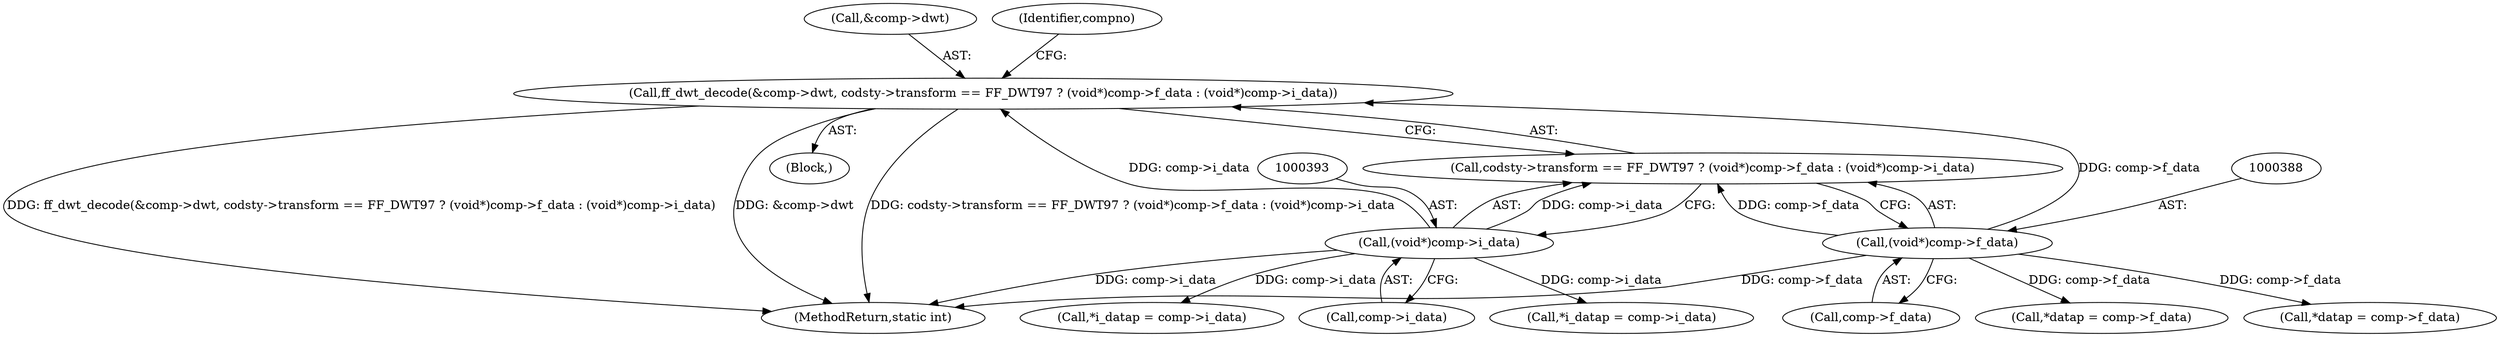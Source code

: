 digraph "0_FFmpeg_fe448cd28d674c3eff3072552eae366d0b659ce9@pointer" {
"1000376" [label="(Call,ff_dwt_decode(&comp->dwt, codsty->transform == FF_DWT97 ? (void*)comp->f_data : (void*)comp->i_data))"];
"1000387" [label="(Call,(void*)comp->f_data)"];
"1000392" [label="(Call,(void*)comp->i_data)"];
"1000492" [label="(Call,*datap = comp->f_data)"];
"1000389" [label="(Call,comp->f_data)"];
"1000377" [label="(Call,&comp->dwt)"];
"1000498" [label="(Call,*i_datap = comp->i_data)"];
"1000802" [label="(Call,*datap = comp->f_data)"];
"1000808" [label="(Call,*i_datap = comp->i_data)"];
"1000376" [label="(Call,ff_dwt_decode(&comp->dwt, codsty->transform == FF_DWT97 ? (void*)comp->f_data : (void*)comp->i_data))"];
"1000141" [label="(Block,)"];
"1000140" [label="(Identifier,compno)"];
"1001090" [label="(MethodReturn,static int)"];
"1000394" [label="(Call,comp->i_data)"];
"1000387" [label="(Call,(void*)comp->f_data)"];
"1000381" [label="(Call,codsty->transform == FF_DWT97 ? (void*)comp->f_data : (void*)comp->i_data)"];
"1000392" [label="(Call,(void*)comp->i_data)"];
"1000376" -> "1000141"  [label="AST: "];
"1000376" -> "1000381"  [label="CFG: "];
"1000377" -> "1000376"  [label="AST: "];
"1000381" -> "1000376"  [label="AST: "];
"1000140" -> "1000376"  [label="CFG: "];
"1000376" -> "1001090"  [label="DDG: ff_dwt_decode(&comp->dwt, codsty->transform == FF_DWT97 ? (void*)comp->f_data : (void*)comp->i_data)"];
"1000376" -> "1001090"  [label="DDG: &comp->dwt"];
"1000376" -> "1001090"  [label="DDG: codsty->transform == FF_DWT97 ? (void*)comp->f_data : (void*)comp->i_data"];
"1000387" -> "1000376"  [label="DDG: comp->f_data"];
"1000392" -> "1000376"  [label="DDG: comp->i_data"];
"1000387" -> "1000381"  [label="AST: "];
"1000387" -> "1000389"  [label="CFG: "];
"1000388" -> "1000387"  [label="AST: "];
"1000389" -> "1000387"  [label="AST: "];
"1000381" -> "1000387"  [label="CFG: "];
"1000387" -> "1001090"  [label="DDG: comp->f_data"];
"1000387" -> "1000381"  [label="DDG: comp->f_data"];
"1000387" -> "1000492"  [label="DDG: comp->f_data"];
"1000387" -> "1000802"  [label="DDG: comp->f_data"];
"1000392" -> "1000381"  [label="AST: "];
"1000392" -> "1000394"  [label="CFG: "];
"1000393" -> "1000392"  [label="AST: "];
"1000394" -> "1000392"  [label="AST: "];
"1000381" -> "1000392"  [label="CFG: "];
"1000392" -> "1001090"  [label="DDG: comp->i_data"];
"1000392" -> "1000381"  [label="DDG: comp->i_data"];
"1000392" -> "1000498"  [label="DDG: comp->i_data"];
"1000392" -> "1000808"  [label="DDG: comp->i_data"];
}
